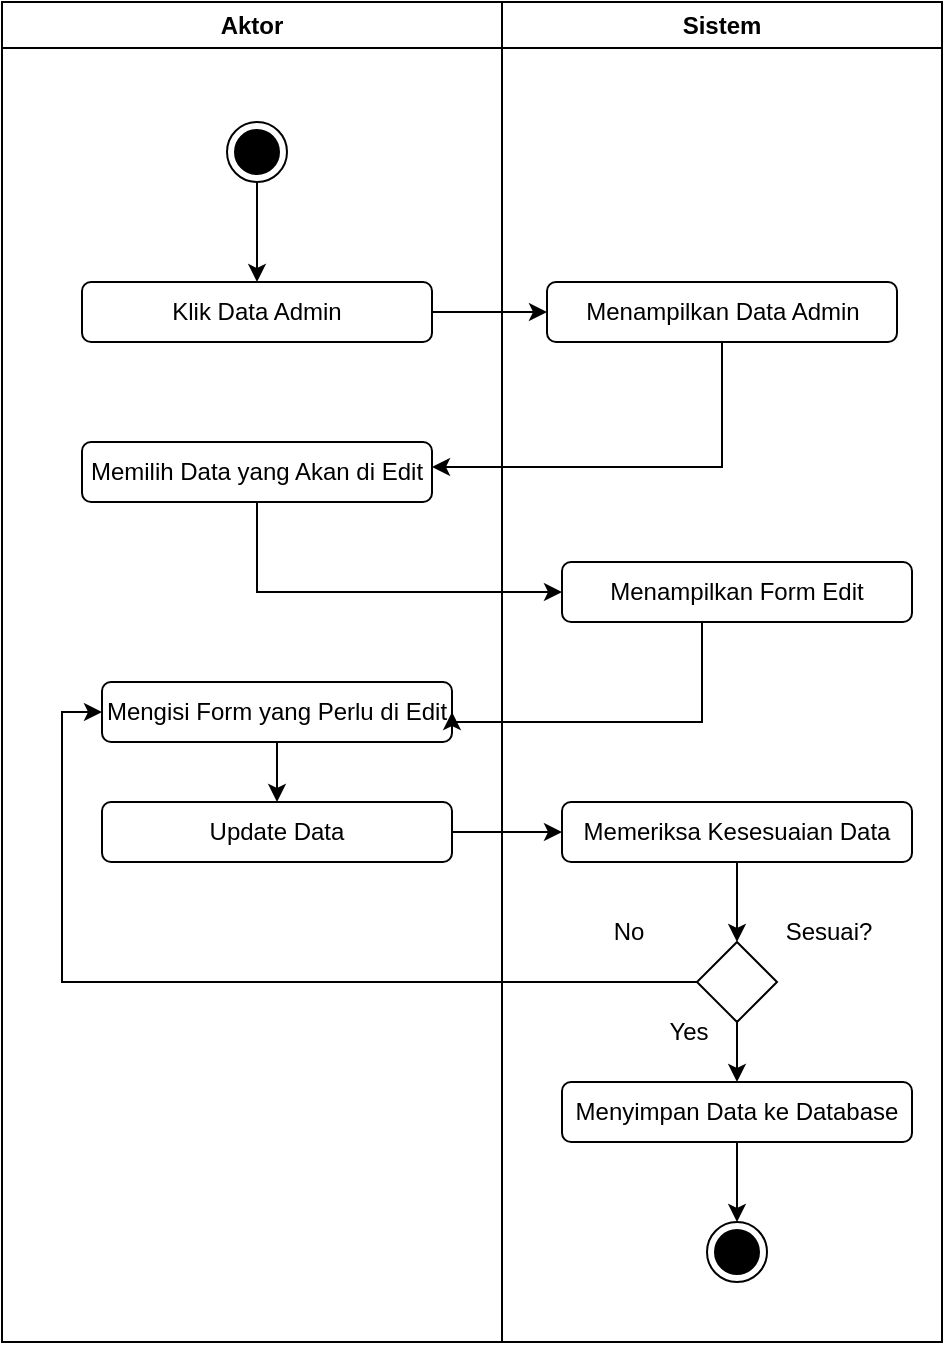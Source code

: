 <mxfile version="21.6.5" type="github">
  <diagram id="kgpKYQtTHZ0yAKxKKP6v" name="Page-1">
    <mxGraphModel dx="938" dy="878" grid="1" gridSize="10" guides="1" tooltips="1" connect="1" arrows="1" fold="1" page="1" pageScale="1" pageWidth="850" pageHeight="1100" math="0" shadow="0">
      <root>
        <mxCell id="0" />
        <mxCell id="1" parent="0" />
        <mxCell id="nYSw4wskP99W45TRYblY-26" value="Aktor" style="swimlane;whiteSpace=wrap;html=1;" vertex="1" parent="1">
          <mxGeometry x="180" y="80" width="250" height="670" as="geometry" />
        </mxCell>
        <mxCell id="nYSw4wskP99W45TRYblY-27" style="edgeStyle=orthogonalEdgeStyle;rounded=0;orthogonalLoop=1;jettySize=auto;html=1;entryX=0.5;entryY=0;entryDx=0;entryDy=0;" edge="1" parent="nYSw4wskP99W45TRYblY-26" source="nYSw4wskP99W45TRYblY-28" target="nYSw4wskP99W45TRYblY-29">
          <mxGeometry relative="1" as="geometry" />
        </mxCell>
        <mxCell id="nYSw4wskP99W45TRYblY-28" value="" style="ellipse;html=1;shape=endState;fillColor=#000000;strokeColor=#000000;" vertex="1" parent="nYSw4wskP99W45TRYblY-26">
          <mxGeometry x="112.5" y="60" width="30" height="30" as="geometry" />
        </mxCell>
        <mxCell id="nYSw4wskP99W45TRYblY-29" value="Klik Data Admin" style="rounded=1;whiteSpace=wrap;html=1;" vertex="1" parent="nYSw4wskP99W45TRYblY-26">
          <mxGeometry x="40" y="140" width="175" height="30" as="geometry" />
        </mxCell>
        <mxCell id="nYSw4wskP99W45TRYblY-33" value="Memilih Data yang Akan di Edit" style="rounded=1;whiteSpace=wrap;html=1;" vertex="1" parent="nYSw4wskP99W45TRYblY-26">
          <mxGeometry x="40" y="220" width="175" height="30" as="geometry" />
        </mxCell>
        <mxCell id="nYSw4wskP99W45TRYblY-34" value="Update Data" style="rounded=1;whiteSpace=wrap;html=1;" vertex="1" parent="nYSw4wskP99W45TRYblY-26">
          <mxGeometry x="50" y="400" width="175" height="30" as="geometry" />
        </mxCell>
        <mxCell id="nYSw4wskP99W45TRYblY-35" style="edgeStyle=orthogonalEdgeStyle;rounded=0;orthogonalLoop=1;jettySize=auto;html=1;entryX=1;entryY=0.75;entryDx=0;entryDy=0;" edge="1" parent="nYSw4wskP99W45TRYblY-26">
          <mxGeometry relative="1" as="geometry">
            <mxPoint x="360" y="160" as="sourcePoint" />
            <mxPoint x="215" y="232.5" as="targetPoint" />
            <Array as="points">
              <mxPoint x="360" y="233" />
            </Array>
          </mxGeometry>
        </mxCell>
        <mxCell id="nYSw4wskP99W45TRYblY-36" style="edgeStyle=orthogonalEdgeStyle;rounded=0;orthogonalLoop=1;jettySize=auto;html=1;entryX=0.5;entryY=0;entryDx=0;entryDy=0;" edge="1" parent="nYSw4wskP99W45TRYblY-26" source="nYSw4wskP99W45TRYblY-37" target="nYSw4wskP99W45TRYblY-34">
          <mxGeometry relative="1" as="geometry" />
        </mxCell>
        <mxCell id="nYSw4wskP99W45TRYblY-37" value="Mengisi Form yang Perlu di Edit" style="rounded=1;whiteSpace=wrap;html=1;" vertex="1" parent="nYSw4wskP99W45TRYblY-26">
          <mxGeometry x="50" y="340" width="175" height="30" as="geometry" />
        </mxCell>
        <mxCell id="nYSw4wskP99W45TRYblY-38" value="Sistem" style="swimlane;whiteSpace=wrap;html=1;" vertex="1" parent="1">
          <mxGeometry x="430" y="80" width="220" height="670" as="geometry" />
        </mxCell>
        <mxCell id="nYSw4wskP99W45TRYblY-39" value="Menampilkan Data Admin" style="rounded=1;whiteSpace=wrap;html=1;" vertex="1" parent="nYSw4wskP99W45TRYblY-38">
          <mxGeometry x="22.5" y="140" width="175" height="30" as="geometry" />
        </mxCell>
        <mxCell id="nYSw4wskP99W45TRYblY-41" value="Menampilkan Form Edit" style="rounded=1;whiteSpace=wrap;html=1;" vertex="1" parent="nYSw4wskP99W45TRYblY-38">
          <mxGeometry x="30" y="280" width="175" height="30" as="geometry" />
        </mxCell>
        <mxCell id="nYSw4wskP99W45TRYblY-42" style="edgeStyle=orthogonalEdgeStyle;rounded=0;orthogonalLoop=1;jettySize=auto;html=1;entryX=0.5;entryY=0;entryDx=0;entryDy=0;" edge="1" parent="nYSw4wskP99W45TRYblY-38" source="nYSw4wskP99W45TRYblY-43" target="nYSw4wskP99W45TRYblY-45">
          <mxGeometry relative="1" as="geometry" />
        </mxCell>
        <mxCell id="nYSw4wskP99W45TRYblY-43" value="Memeriksa Kesesuaian Data" style="rounded=1;whiteSpace=wrap;html=1;" vertex="1" parent="nYSw4wskP99W45TRYblY-38">
          <mxGeometry x="30" y="400" width="175" height="30" as="geometry" />
        </mxCell>
        <mxCell id="nYSw4wskP99W45TRYblY-44" style="edgeStyle=orthogonalEdgeStyle;rounded=0;orthogonalLoop=1;jettySize=auto;html=1;" edge="1" parent="nYSw4wskP99W45TRYblY-38" source="nYSw4wskP99W45TRYblY-45" target="nYSw4wskP99W45TRYblY-47">
          <mxGeometry relative="1" as="geometry" />
        </mxCell>
        <mxCell id="nYSw4wskP99W45TRYblY-45" value="" style="rhombus;whiteSpace=wrap;html=1;" vertex="1" parent="nYSw4wskP99W45TRYblY-38">
          <mxGeometry x="97.5" y="470" width="40" height="40" as="geometry" />
        </mxCell>
        <mxCell id="nYSw4wskP99W45TRYblY-46" style="edgeStyle=orthogonalEdgeStyle;rounded=0;orthogonalLoop=1;jettySize=auto;html=1;" edge="1" parent="nYSw4wskP99W45TRYblY-38" source="nYSw4wskP99W45TRYblY-47" target="nYSw4wskP99W45TRYblY-48">
          <mxGeometry relative="1" as="geometry" />
        </mxCell>
        <mxCell id="nYSw4wskP99W45TRYblY-47" value="Menyimpan Data ke Database" style="rounded=1;whiteSpace=wrap;html=1;" vertex="1" parent="nYSw4wskP99W45TRYblY-38">
          <mxGeometry x="30" y="540" width="175" height="30" as="geometry" />
        </mxCell>
        <mxCell id="nYSw4wskP99W45TRYblY-48" value="" style="ellipse;html=1;shape=endState;fillColor=#000000;strokeColor=#000000;" vertex="1" parent="nYSw4wskP99W45TRYblY-38">
          <mxGeometry x="102.5" y="610" width="30" height="30" as="geometry" />
        </mxCell>
        <mxCell id="nYSw4wskP99W45TRYblY-57" value="Yes" style="text;html=1;align=center;verticalAlign=middle;resizable=0;points=[];autosize=1;strokeColor=none;fillColor=none;" vertex="1" parent="nYSw4wskP99W45TRYblY-38">
          <mxGeometry x="72.5" y="500" width="40" height="30" as="geometry" />
        </mxCell>
        <mxCell id="nYSw4wskP99W45TRYblY-58" value="No" style="text;html=1;align=center;verticalAlign=middle;resizable=0;points=[];autosize=1;strokeColor=none;fillColor=none;" vertex="1" parent="nYSw4wskP99W45TRYblY-38">
          <mxGeometry x="42.5" y="450" width="40" height="30" as="geometry" />
        </mxCell>
        <mxCell id="nYSw4wskP99W45TRYblY-59" value="Sesuai?" style="text;html=1;align=center;verticalAlign=middle;resizable=0;points=[];autosize=1;strokeColor=none;fillColor=none;" vertex="1" parent="nYSw4wskP99W45TRYblY-38">
          <mxGeometry x="127.5" y="450" width="70" height="30" as="geometry" />
        </mxCell>
        <mxCell id="nYSw4wskP99W45TRYblY-49" style="edgeStyle=orthogonalEdgeStyle;rounded=0;orthogonalLoop=1;jettySize=auto;html=1;exitX=1;exitY=0.5;exitDx=0;exitDy=0;entryX=0;entryY=0.5;entryDx=0;entryDy=0;" edge="1" parent="1" source="nYSw4wskP99W45TRYblY-29" target="nYSw4wskP99W45TRYblY-39">
          <mxGeometry relative="1" as="geometry" />
        </mxCell>
        <mxCell id="nYSw4wskP99W45TRYblY-50" style="edgeStyle=orthogonalEdgeStyle;rounded=0;orthogonalLoop=1;jettySize=auto;html=1;" edge="1" parent="1" source="nYSw4wskP99W45TRYblY-30">
          <mxGeometry relative="1" as="geometry">
            <Array as="points">
              <mxPoint x="308" y="395" />
            </Array>
            <mxPoint x="456.5" y="395.059" as="targetPoint" />
          </mxGeometry>
        </mxCell>
        <mxCell id="nYSw4wskP99W45TRYblY-51" style="edgeStyle=orthogonalEdgeStyle;rounded=0;orthogonalLoop=1;jettySize=auto;html=1;" edge="1" parent="1" source="nYSw4wskP99W45TRYblY-40">
          <mxGeometry relative="1" as="geometry">
            <Array as="points">
              <mxPoint x="544" y="465" />
            </Array>
            <mxPoint x="392.5" y="465.059" as="targetPoint" />
          </mxGeometry>
        </mxCell>
        <mxCell id="nYSw4wskP99W45TRYblY-52" style="edgeStyle=orthogonalEdgeStyle;rounded=0;orthogonalLoop=1;jettySize=auto;html=1;exitX=0.5;exitY=1;exitDx=0;exitDy=0;entryX=0;entryY=0.5;entryDx=0;entryDy=0;" edge="1" parent="1" source="nYSw4wskP99W45TRYblY-33" target="nYSw4wskP99W45TRYblY-41">
          <mxGeometry relative="1" as="geometry" />
        </mxCell>
        <mxCell id="nYSw4wskP99W45TRYblY-53" style="edgeStyle=orthogonalEdgeStyle;rounded=0;orthogonalLoop=1;jettySize=auto;html=1;entryX=1;entryY=0.5;entryDx=0;entryDy=0;" edge="1" parent="1" source="nYSw4wskP99W45TRYblY-41" target="nYSw4wskP99W45TRYblY-37">
          <mxGeometry relative="1" as="geometry">
            <Array as="points">
              <mxPoint x="530" y="440" />
              <mxPoint x="405" y="440" />
            </Array>
          </mxGeometry>
        </mxCell>
        <mxCell id="nYSw4wskP99W45TRYblY-55" style="edgeStyle=orthogonalEdgeStyle;rounded=0;orthogonalLoop=1;jettySize=auto;html=1;entryX=0;entryY=0.5;entryDx=0;entryDy=0;" edge="1" parent="1" source="nYSw4wskP99W45TRYblY-45" target="nYSw4wskP99W45TRYblY-37">
          <mxGeometry relative="1" as="geometry" />
        </mxCell>
        <mxCell id="nYSw4wskP99W45TRYblY-56" style="edgeStyle=orthogonalEdgeStyle;rounded=0;orthogonalLoop=1;jettySize=auto;html=1;entryX=0;entryY=0.5;entryDx=0;entryDy=0;" edge="1" parent="1" source="nYSw4wskP99W45TRYblY-34" target="nYSw4wskP99W45TRYblY-43">
          <mxGeometry relative="1" as="geometry" />
        </mxCell>
      </root>
    </mxGraphModel>
  </diagram>
</mxfile>
